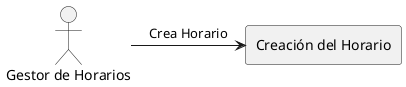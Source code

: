 @startuml
actor "Gestor de Horarios" as User
rectangle "Creación del Horario" as CreacionDelHorario

User -> CreacionDelHorario : Crea Horario
@enduml
